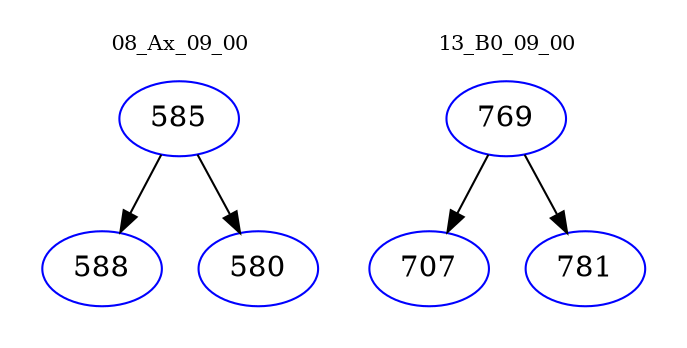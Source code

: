 digraph{
subgraph cluster_0 {
color = white
label = "08_Ax_09_00";
fontsize=10;
T0_585 [label="585", color="blue"]
T0_585 -> T0_588 [color="black"]
T0_588 [label="588", color="blue"]
T0_585 -> T0_580 [color="black"]
T0_580 [label="580", color="blue"]
}
subgraph cluster_1 {
color = white
label = "13_B0_09_00";
fontsize=10;
T1_769 [label="769", color="blue"]
T1_769 -> T1_707 [color="black"]
T1_707 [label="707", color="blue"]
T1_769 -> T1_781 [color="black"]
T1_781 [label="781", color="blue"]
}
}
